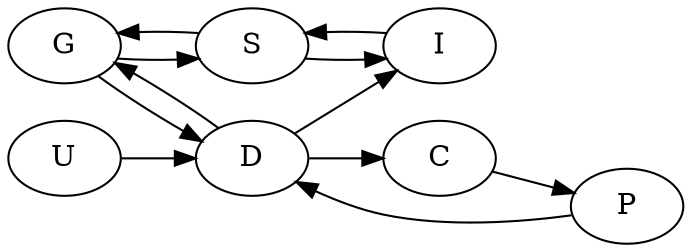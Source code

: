 digraph G {
    rankdir=LR;
    G -> S;
    G -> D;
    D -> C;
    C -> P;
    P -> D;
    U -> D;
    D -> I;
    D -> G;
    S -> G;
    S -> I;
    I -> S; 
}